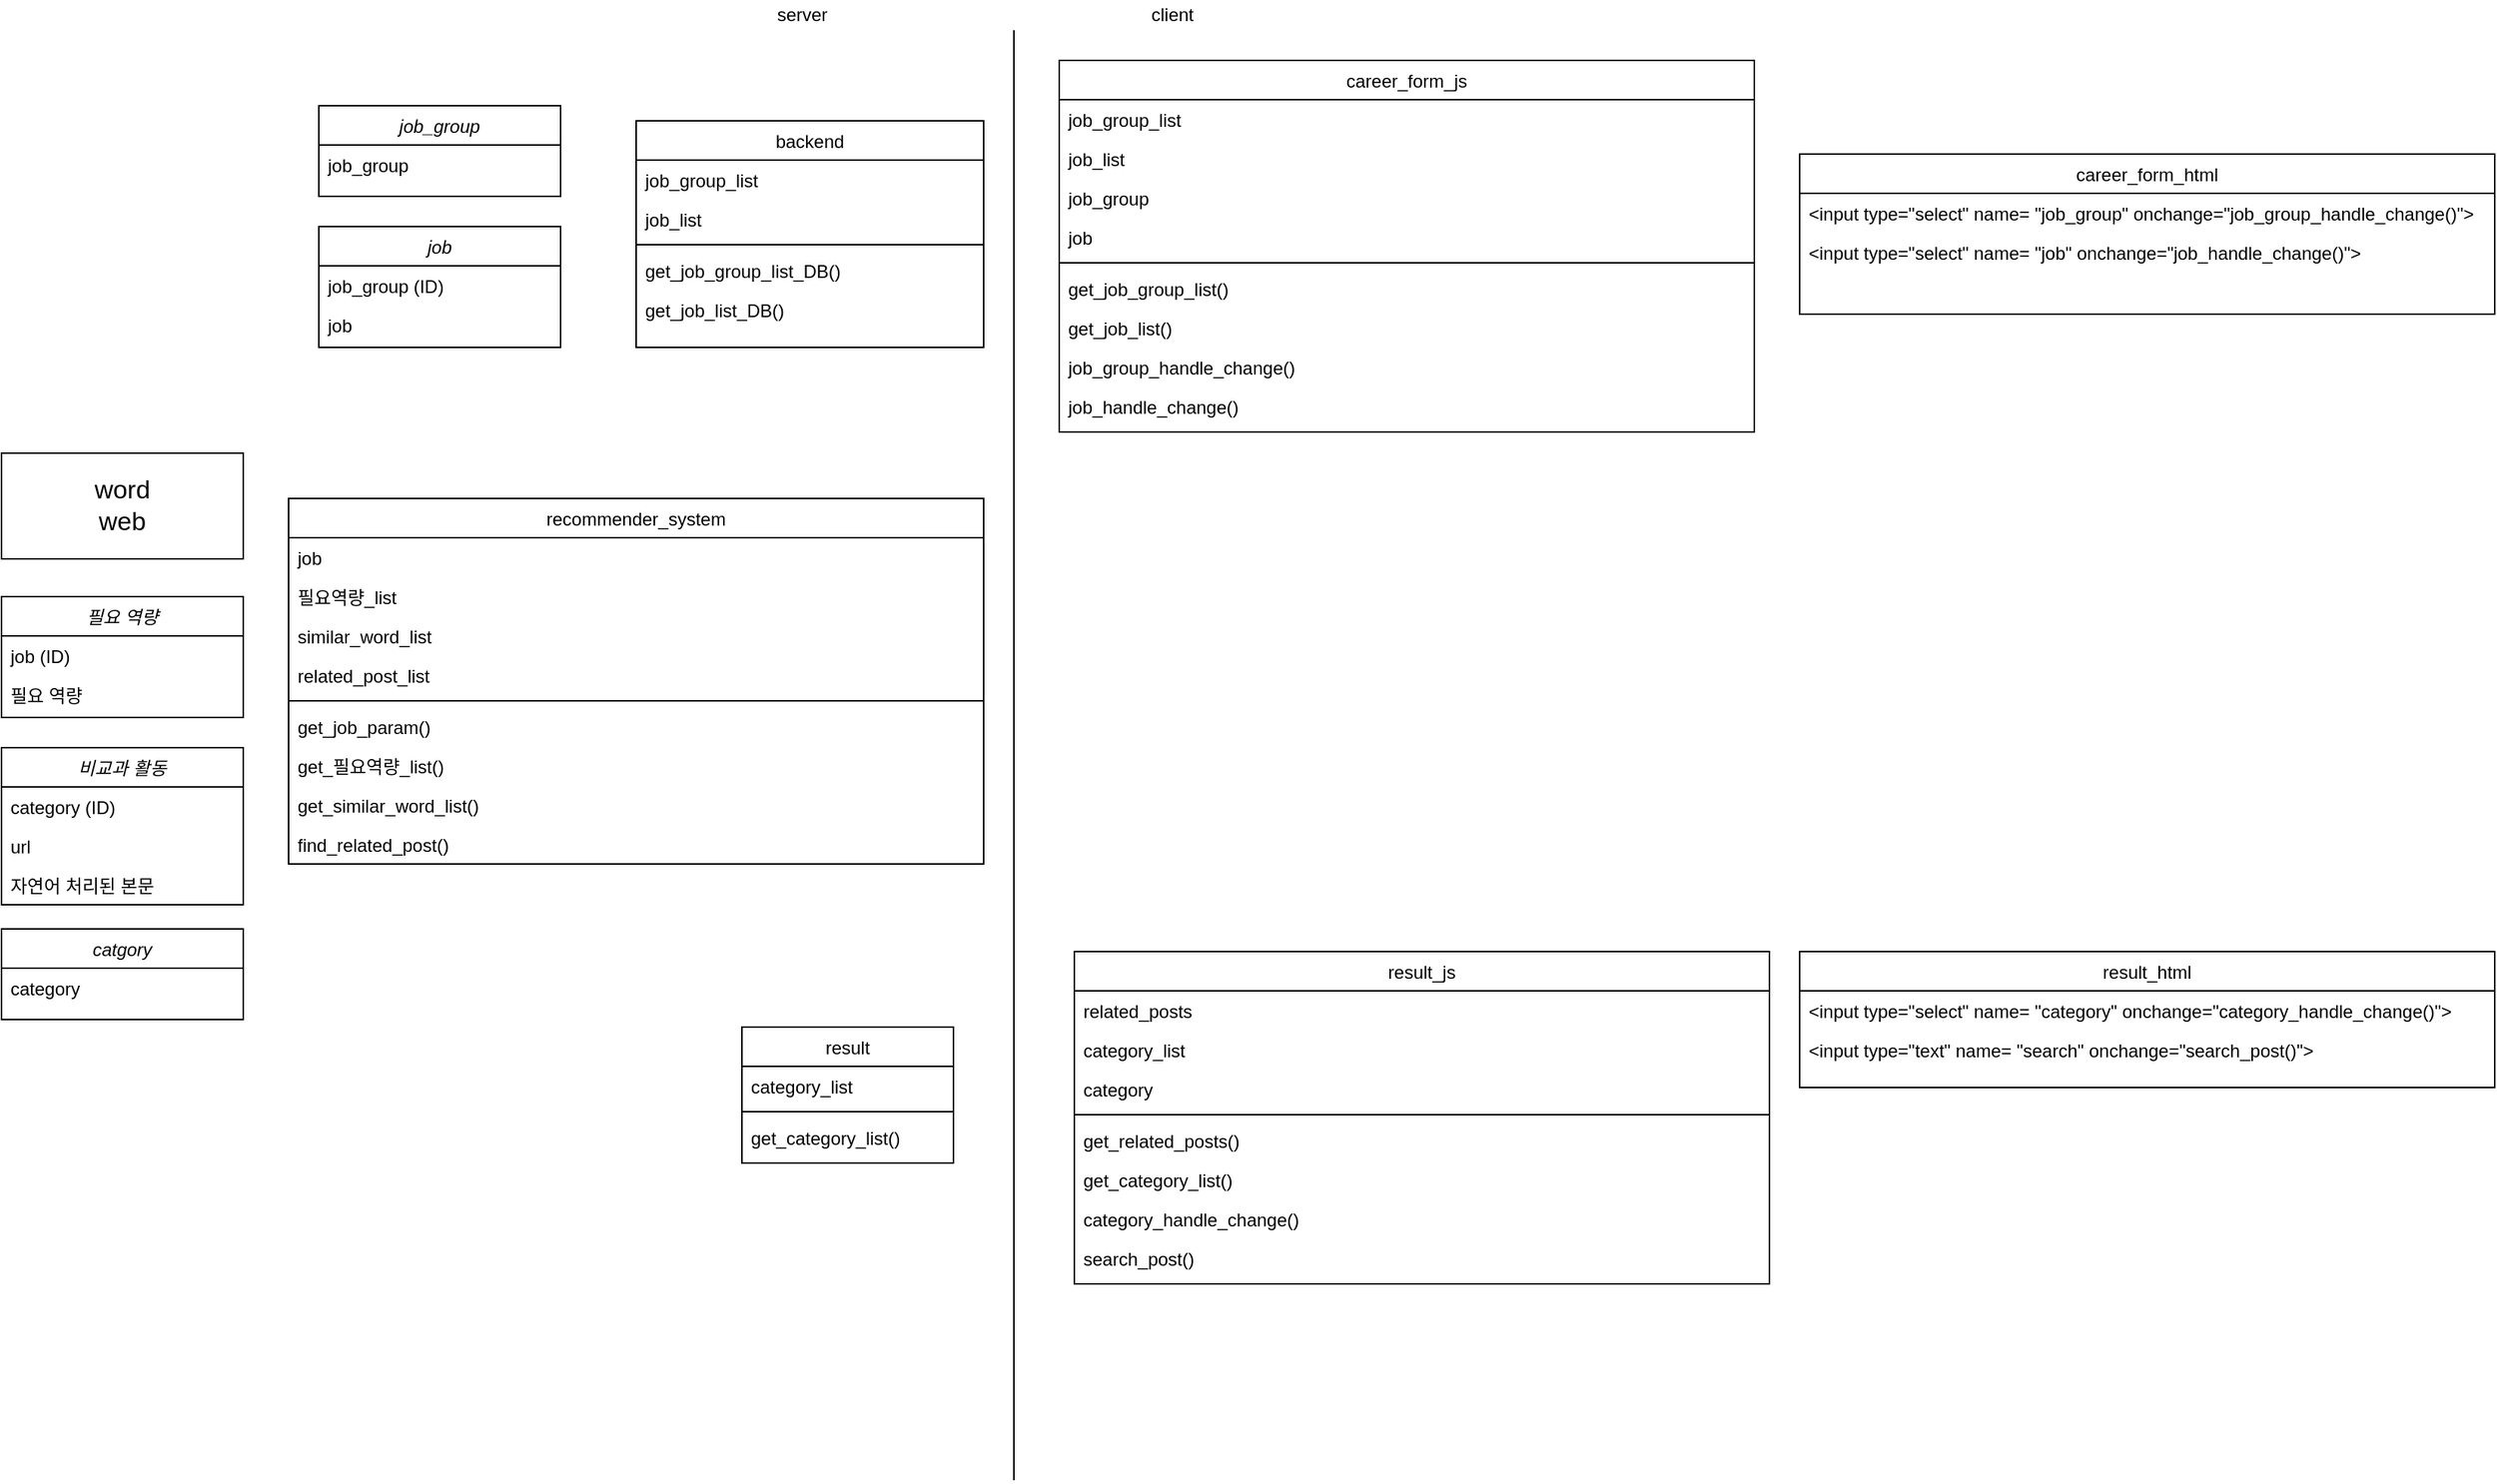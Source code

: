 <mxfile version="14.6.13" type="github">
  <diagram id="C5RBs43oDa-KdzZeNtuy" name="Page-1">
    <mxGraphModel dx="3197" dy="1270" grid="1" gridSize="10" guides="1" tooltips="1" connect="1" arrows="1" fold="1" page="1" pageScale="1" pageWidth="827" pageHeight="1169" math="0" shadow="0">
      <root>
        <mxCell id="WIyWlLk6GJQsqaUBKTNV-0" />
        <mxCell id="WIyWlLk6GJQsqaUBKTNV-1" parent="WIyWlLk6GJQsqaUBKTNV-0" />
        <mxCell id="CFYJjDGTkLDe7-xSTtco-0" value="필요 역량" style="swimlane;fontStyle=2;align=center;verticalAlign=top;childLayout=stackLayout;horizontal=1;startSize=26;horizontalStack=0;resizeParent=1;resizeLast=0;collapsible=1;marginBottom=0;rounded=0;shadow=0;strokeWidth=1;" parent="WIyWlLk6GJQsqaUBKTNV-1" vertex="1">
          <mxGeometry x="-670" y="435" width="160" height="80" as="geometry">
            <mxRectangle x="230" y="140" width="160" height="26" as="alternateBounds" />
          </mxGeometry>
        </mxCell>
        <mxCell id="CFYJjDGTkLDe7-xSTtco-1" value="job (ID)" style="text;align=left;verticalAlign=top;spacingLeft=4;spacingRight=4;overflow=hidden;rotatable=0;points=[[0,0.5],[1,0.5]];portConstraint=eastwest;rounded=0;shadow=0;html=0;" parent="CFYJjDGTkLDe7-xSTtco-0" vertex="1">
          <mxGeometry y="26" width="160" height="26" as="geometry" />
        </mxCell>
        <mxCell id="CFYJjDGTkLDe7-xSTtco-2" value="필요 역량" style="text;align=left;verticalAlign=top;spacingLeft=4;spacingRight=4;overflow=hidden;rotatable=0;points=[[0,0.5],[1,0.5]];portConstraint=eastwest;rounded=0;shadow=0;html=0;" parent="CFYJjDGTkLDe7-xSTtco-0" vertex="1">
          <mxGeometry y="52" width="160" height="26" as="geometry" />
        </mxCell>
        <mxCell id="CFYJjDGTkLDe7-xSTtco-3" value="career_form_js" style="swimlane;fontStyle=0;align=center;verticalAlign=top;childLayout=stackLayout;horizontal=1;startSize=26;horizontalStack=0;resizeParent=1;resizeLast=0;collapsible=1;marginBottom=0;rounded=0;shadow=0;strokeWidth=1;" parent="WIyWlLk6GJQsqaUBKTNV-1" vertex="1">
          <mxGeometry x="30" y="80" width="460" height="246" as="geometry">
            <mxRectangle x="340" y="82" width="160" height="26" as="alternateBounds" />
          </mxGeometry>
        </mxCell>
        <mxCell id="CFYJjDGTkLDe7-xSTtco-4" value="job_group_list" style="text;align=left;verticalAlign=top;spacingLeft=4;spacingRight=4;overflow=hidden;rotatable=0;points=[[0,0.5],[1,0.5]];portConstraint=eastwest;" parent="CFYJjDGTkLDe7-xSTtco-3" vertex="1">
          <mxGeometry y="26" width="460" height="26" as="geometry" />
        </mxCell>
        <mxCell id="CFYJjDGTkLDe7-xSTtco-5" value="job_list" style="text;align=left;verticalAlign=top;spacingLeft=4;spacingRight=4;overflow=hidden;rotatable=0;points=[[0,0.5],[1,0.5]];portConstraint=eastwest;rounded=0;shadow=0;html=0;" parent="CFYJjDGTkLDe7-xSTtco-3" vertex="1">
          <mxGeometry y="52" width="460" height="26" as="geometry" />
        </mxCell>
        <mxCell id="CFYJjDGTkLDe7-xSTtco-6" value="job_group" style="text;align=left;verticalAlign=top;spacingLeft=4;spacingRight=4;overflow=hidden;rotatable=0;points=[[0,0.5],[1,0.5]];portConstraint=eastwest;" parent="CFYJjDGTkLDe7-xSTtco-3" vertex="1">
          <mxGeometry y="78" width="460" height="26" as="geometry" />
        </mxCell>
        <mxCell id="CFYJjDGTkLDe7-xSTtco-7" value="job" style="text;align=left;verticalAlign=top;spacingLeft=4;spacingRight=4;overflow=hidden;rotatable=0;points=[[0,0.5],[1,0.5]];portConstraint=eastwest;rounded=0;shadow=0;html=0;" parent="CFYJjDGTkLDe7-xSTtco-3" vertex="1">
          <mxGeometry y="104" width="460" height="26" as="geometry" />
        </mxCell>
        <mxCell id="CFYJjDGTkLDe7-xSTtco-8" value="" style="line;html=1;strokeWidth=1;align=left;verticalAlign=middle;spacingTop=-1;spacingLeft=3;spacingRight=3;rotatable=0;labelPosition=right;points=[];portConstraint=eastwest;" parent="CFYJjDGTkLDe7-xSTtco-3" vertex="1">
          <mxGeometry y="130" width="460" height="8" as="geometry" />
        </mxCell>
        <mxCell id="CFYJjDGTkLDe7-xSTtco-9" value="get_job_group_list()" style="text;align=left;verticalAlign=top;spacingLeft=4;spacingRight=4;overflow=hidden;rotatable=0;points=[[0,0.5],[1,0.5]];portConstraint=eastwest;" parent="CFYJjDGTkLDe7-xSTtco-3" vertex="1">
          <mxGeometry y="138" width="460" height="26" as="geometry" />
        </mxCell>
        <mxCell id="CFYJjDGTkLDe7-xSTtco-10" value="get_job_list()" style="text;align=left;verticalAlign=top;spacingLeft=4;spacingRight=4;overflow=hidden;rotatable=0;points=[[0,0.5],[1,0.5]];portConstraint=eastwest;" parent="CFYJjDGTkLDe7-xSTtco-3" vertex="1">
          <mxGeometry y="164" width="460" height="26" as="geometry" />
        </mxCell>
        <mxCell id="CFYJjDGTkLDe7-xSTtco-11" value="job_group_handle_change()" style="text;align=left;verticalAlign=top;spacingLeft=4;spacingRight=4;overflow=hidden;rotatable=0;points=[[0,0.5],[1,0.5]];portConstraint=eastwest;" parent="CFYJjDGTkLDe7-xSTtco-3" vertex="1">
          <mxGeometry y="190" width="460" height="26" as="geometry" />
        </mxCell>
        <mxCell id="CFYJjDGTkLDe7-xSTtco-12" value="job_handle_change()" style="text;align=left;verticalAlign=top;spacingLeft=4;spacingRight=4;overflow=hidden;rotatable=0;points=[[0,0.5],[1,0.5]];portConstraint=eastwest;" parent="CFYJjDGTkLDe7-xSTtco-3" vertex="1">
          <mxGeometry y="216" width="460" height="26" as="geometry" />
        </mxCell>
        <mxCell id="CFYJjDGTkLDe7-xSTtco-16" value="job" style="swimlane;fontStyle=2;align=center;verticalAlign=top;childLayout=stackLayout;horizontal=1;startSize=26;horizontalStack=0;resizeParent=1;resizeLast=0;collapsible=1;marginBottom=0;rounded=0;shadow=0;strokeWidth=1;" parent="WIyWlLk6GJQsqaUBKTNV-1" vertex="1">
          <mxGeometry x="-460" y="190" width="160" height="80" as="geometry">
            <mxRectangle x="230" y="140" width="160" height="26" as="alternateBounds" />
          </mxGeometry>
        </mxCell>
        <mxCell id="CFYJjDGTkLDe7-xSTtco-17" value="job_group (ID)" style="text;align=left;verticalAlign=top;spacingLeft=4;spacingRight=4;overflow=hidden;rotatable=0;points=[[0,0.5],[1,0.5]];portConstraint=eastwest;" parent="CFYJjDGTkLDe7-xSTtco-16" vertex="1">
          <mxGeometry y="26" width="160" height="26" as="geometry" />
        </mxCell>
        <mxCell id="CFYJjDGTkLDe7-xSTtco-18" value="job" style="text;align=left;verticalAlign=top;spacingLeft=4;spacingRight=4;overflow=hidden;rotatable=0;points=[[0,0.5],[1,0.5]];portConstraint=eastwest;rounded=0;shadow=0;html=0;" parent="CFYJjDGTkLDe7-xSTtco-16" vertex="1">
          <mxGeometry y="52" width="160" height="26" as="geometry" />
        </mxCell>
        <mxCell id="CFYJjDGTkLDe7-xSTtco-19" value="result_js" style="swimlane;fontStyle=0;align=center;verticalAlign=top;childLayout=stackLayout;horizontal=1;startSize=26;horizontalStack=0;resizeParent=1;resizeLast=0;collapsible=1;marginBottom=0;rounded=0;shadow=0;strokeWidth=1;" parent="WIyWlLk6GJQsqaUBKTNV-1" vertex="1">
          <mxGeometry x="40" y="670" width="460" height="220" as="geometry">
            <mxRectangle x="340" y="82" width="160" height="26" as="alternateBounds" />
          </mxGeometry>
        </mxCell>
        <mxCell id="CFYJjDGTkLDe7-xSTtco-20" value="related_posts" style="text;align=left;verticalAlign=top;spacingLeft=4;spacingRight=4;overflow=hidden;rotatable=0;points=[[0,0.5],[1,0.5]];portConstraint=eastwest;rounded=0;shadow=0;html=0;" parent="CFYJjDGTkLDe7-xSTtco-19" vertex="1">
          <mxGeometry y="26" width="460" height="26" as="geometry" />
        </mxCell>
        <mxCell id="CFYJjDGTkLDe7-xSTtco-21" value="category_list" style="text;align=left;verticalAlign=top;spacingLeft=4;spacingRight=4;overflow=hidden;rotatable=0;points=[[0,0.5],[1,0.5]];portConstraint=eastwest;rounded=0;shadow=0;html=0;" parent="CFYJjDGTkLDe7-xSTtco-19" vertex="1">
          <mxGeometry y="52" width="460" height="26" as="geometry" />
        </mxCell>
        <mxCell id="CFYJjDGTkLDe7-xSTtco-22" value="category" style="text;align=left;verticalAlign=top;spacingLeft=4;spacingRight=4;overflow=hidden;rotatable=0;points=[[0,0.5],[1,0.5]];portConstraint=eastwest;rounded=0;shadow=0;html=0;" parent="CFYJjDGTkLDe7-xSTtco-19" vertex="1">
          <mxGeometry y="78" width="460" height="26" as="geometry" />
        </mxCell>
        <mxCell id="CFYJjDGTkLDe7-xSTtco-23" value="" style="line;html=1;strokeWidth=1;align=left;verticalAlign=middle;spacingTop=-1;spacingLeft=3;spacingRight=3;rotatable=0;labelPosition=right;points=[];portConstraint=eastwest;" parent="CFYJjDGTkLDe7-xSTtco-19" vertex="1">
          <mxGeometry y="104" width="460" height="8" as="geometry" />
        </mxCell>
        <mxCell id="CFYJjDGTkLDe7-xSTtco-24" value="get_related_posts()" style="text;align=left;verticalAlign=top;spacingLeft=4;spacingRight=4;overflow=hidden;rotatable=0;points=[[0,0.5],[1,0.5]];portConstraint=eastwest;" parent="CFYJjDGTkLDe7-xSTtco-19" vertex="1">
          <mxGeometry y="112" width="460" height="26" as="geometry" />
        </mxCell>
        <mxCell id="CFYJjDGTkLDe7-xSTtco-25" value="get_category_list()" style="text;align=left;verticalAlign=top;spacingLeft=4;spacingRight=4;overflow=hidden;rotatable=0;points=[[0,0.5],[1,0.5]];portConstraint=eastwest;" parent="CFYJjDGTkLDe7-xSTtco-19" vertex="1">
          <mxGeometry y="138" width="460" height="26" as="geometry" />
        </mxCell>
        <mxCell id="CFYJjDGTkLDe7-xSTtco-26" value="category_handle_change()" style="text;align=left;verticalAlign=top;spacingLeft=4;spacingRight=4;overflow=hidden;rotatable=0;points=[[0,0.5],[1,0.5]];portConstraint=eastwest;" parent="CFYJjDGTkLDe7-xSTtco-19" vertex="1">
          <mxGeometry y="164" width="460" height="26" as="geometry" />
        </mxCell>
        <mxCell id="CFYJjDGTkLDe7-xSTtco-27" value="search_post()" style="text;align=left;verticalAlign=top;spacingLeft=4;spacingRight=4;overflow=hidden;rotatable=0;points=[[0,0.5],[1,0.5]];portConstraint=eastwest;" parent="CFYJjDGTkLDe7-xSTtco-19" vertex="1">
          <mxGeometry y="190" width="460" height="26" as="geometry" />
        </mxCell>
        <mxCell id="CFYJjDGTkLDe7-xSTtco-32" value="job_group" style="swimlane;fontStyle=2;align=center;verticalAlign=top;childLayout=stackLayout;horizontal=1;startSize=26;horizontalStack=0;resizeParent=1;resizeLast=0;collapsible=1;marginBottom=0;rounded=0;shadow=0;strokeWidth=1;" parent="WIyWlLk6GJQsqaUBKTNV-1" vertex="1">
          <mxGeometry x="-460" y="110" width="160" height="60" as="geometry">
            <mxRectangle x="230" y="140" width="160" height="26" as="alternateBounds" />
          </mxGeometry>
        </mxCell>
        <mxCell id="CFYJjDGTkLDe7-xSTtco-33" value="job_group " style="text;align=left;verticalAlign=top;spacingLeft=4;spacingRight=4;overflow=hidden;rotatable=0;points=[[0,0.5],[1,0.5]];portConstraint=eastwest;" parent="CFYJjDGTkLDe7-xSTtco-32" vertex="1">
          <mxGeometry y="26" width="160" height="26" as="geometry" />
        </mxCell>
        <mxCell id="CFYJjDGTkLDe7-xSTtco-34" value="비교과 활동" style="swimlane;fontStyle=2;align=center;verticalAlign=top;childLayout=stackLayout;horizontal=1;startSize=26;horizontalStack=0;resizeParent=1;resizeLast=0;collapsible=1;marginBottom=0;rounded=0;shadow=0;strokeWidth=1;" parent="WIyWlLk6GJQsqaUBKTNV-1" vertex="1">
          <mxGeometry x="-670" y="535" width="160" height="104" as="geometry">
            <mxRectangle x="230" y="140" width="160" height="26" as="alternateBounds" />
          </mxGeometry>
        </mxCell>
        <mxCell id="CFYJjDGTkLDe7-xSTtco-35" value="category (ID)" style="text;align=left;verticalAlign=top;spacingLeft=4;spacingRight=4;overflow=hidden;rotatable=0;points=[[0,0.5],[1,0.5]];portConstraint=eastwest;rounded=0;shadow=0;html=0;" parent="CFYJjDGTkLDe7-xSTtco-34" vertex="1">
          <mxGeometry y="26" width="160" height="26" as="geometry" />
        </mxCell>
        <mxCell id="CFYJjDGTkLDe7-xSTtco-36" value="url" style="text;align=left;verticalAlign=top;spacingLeft=4;spacingRight=4;overflow=hidden;rotatable=0;points=[[0,0.5],[1,0.5]];portConstraint=eastwest;rounded=0;shadow=0;html=0;" parent="CFYJjDGTkLDe7-xSTtco-34" vertex="1">
          <mxGeometry y="52" width="160" height="26" as="geometry" />
        </mxCell>
        <mxCell id="CFYJjDGTkLDe7-xSTtco-37" value="자연어 처리된 본문" style="text;align=left;verticalAlign=top;spacingLeft=4;spacingRight=4;overflow=hidden;rotatable=0;points=[[0,0.5],[1,0.5]];portConstraint=eastwest;rounded=0;shadow=0;html=0;" parent="CFYJjDGTkLDe7-xSTtco-34" vertex="1">
          <mxGeometry y="78" width="160" height="26" as="geometry" />
        </mxCell>
        <mxCell id="CFYJjDGTkLDe7-xSTtco-38" value="catgory" style="swimlane;fontStyle=2;align=center;verticalAlign=top;childLayout=stackLayout;horizontal=1;startSize=26;horizontalStack=0;resizeParent=1;resizeLast=0;collapsible=1;marginBottom=0;rounded=0;shadow=0;strokeWidth=1;" parent="WIyWlLk6GJQsqaUBKTNV-1" vertex="1">
          <mxGeometry x="-670" y="655" width="160" height="60" as="geometry">
            <mxRectangle x="230" y="140" width="160" height="26" as="alternateBounds" />
          </mxGeometry>
        </mxCell>
        <mxCell id="CFYJjDGTkLDe7-xSTtco-39" value="category " style="text;align=left;verticalAlign=top;spacingLeft=4;spacingRight=4;overflow=hidden;rotatable=0;points=[[0,0.5],[1,0.5]];portConstraint=eastwest;rounded=0;shadow=0;html=0;" parent="CFYJjDGTkLDe7-xSTtco-38" vertex="1">
          <mxGeometry y="26" width="160" height="26" as="geometry" />
        </mxCell>
        <mxCell id="CFYJjDGTkLDe7-xSTtco-40" value="recommender_system" style="swimlane;fontStyle=0;align=center;verticalAlign=top;childLayout=stackLayout;horizontal=1;startSize=26;horizontalStack=0;resizeParent=1;resizeLast=0;collapsible=1;marginBottom=0;rounded=0;shadow=0;strokeWidth=1;" parent="WIyWlLk6GJQsqaUBKTNV-1" vertex="1">
          <mxGeometry x="-480" y="370" width="460" height="242" as="geometry">
            <mxRectangle x="340" y="82" width="160" height="26" as="alternateBounds" />
          </mxGeometry>
        </mxCell>
        <mxCell id="CFYJjDGTkLDe7-xSTtco-41" value="job" style="text;align=left;verticalAlign=top;spacingLeft=4;spacingRight=4;overflow=hidden;rotatable=0;points=[[0,0.5],[1,0.5]];portConstraint=eastwest;rounded=0;shadow=0;html=0;" parent="CFYJjDGTkLDe7-xSTtco-40" vertex="1">
          <mxGeometry y="26" width="460" height="26" as="geometry" />
        </mxCell>
        <mxCell id="CFYJjDGTkLDe7-xSTtco-42" value="필요역량_list" style="text;align=left;verticalAlign=top;spacingLeft=4;spacingRight=4;overflow=hidden;rotatable=0;points=[[0,0.5],[1,0.5]];portConstraint=eastwest;rounded=0;shadow=0;html=0;" parent="CFYJjDGTkLDe7-xSTtco-40" vertex="1">
          <mxGeometry y="52" width="460" height="26" as="geometry" />
        </mxCell>
        <mxCell id="CFYJjDGTkLDe7-xSTtco-43" value="similar_word_list" style="text;align=left;verticalAlign=top;spacingLeft=4;spacingRight=4;overflow=hidden;rotatable=0;points=[[0,0.5],[1,0.5]];portConstraint=eastwest;rounded=0;shadow=0;html=0;" parent="CFYJjDGTkLDe7-xSTtco-40" vertex="1">
          <mxGeometry y="78" width="460" height="26" as="geometry" />
        </mxCell>
        <mxCell id="CFYJjDGTkLDe7-xSTtco-44" value="related_post_list" style="text;align=left;verticalAlign=top;spacingLeft=4;spacingRight=4;overflow=hidden;rotatable=0;points=[[0,0.5],[1,0.5]];portConstraint=eastwest;rounded=0;shadow=0;html=0;" parent="CFYJjDGTkLDe7-xSTtco-40" vertex="1">
          <mxGeometry y="104" width="460" height="26" as="geometry" />
        </mxCell>
        <mxCell id="CFYJjDGTkLDe7-xSTtco-45" value="" style="line;html=1;strokeWidth=1;align=left;verticalAlign=middle;spacingTop=-1;spacingLeft=3;spacingRight=3;rotatable=0;labelPosition=right;points=[];portConstraint=eastwest;" parent="CFYJjDGTkLDe7-xSTtco-40" vertex="1">
          <mxGeometry y="130" width="460" height="8" as="geometry" />
        </mxCell>
        <mxCell id="CFYJjDGTkLDe7-xSTtco-46" value="get_job_param()" style="text;align=left;verticalAlign=top;spacingLeft=4;spacingRight=4;overflow=hidden;rotatable=0;points=[[0,0.5],[1,0.5]];portConstraint=eastwest;" parent="CFYJjDGTkLDe7-xSTtco-40" vertex="1">
          <mxGeometry y="138" width="460" height="26" as="geometry" />
        </mxCell>
        <mxCell id="CFYJjDGTkLDe7-xSTtco-47" value="get_필요역량_list()" style="text;align=left;verticalAlign=top;spacingLeft=4;spacingRight=4;overflow=hidden;rotatable=0;points=[[0,0.5],[1,0.5]];portConstraint=eastwest;" parent="CFYJjDGTkLDe7-xSTtco-40" vertex="1">
          <mxGeometry y="164" width="460" height="26" as="geometry" />
        </mxCell>
        <mxCell id="CFYJjDGTkLDe7-xSTtco-48" value="get_similar_word_list()" style="text;align=left;verticalAlign=top;spacingLeft=4;spacingRight=4;overflow=hidden;rotatable=0;points=[[0,0.5],[1,0.5]];portConstraint=eastwest;" parent="CFYJjDGTkLDe7-xSTtco-40" vertex="1">
          <mxGeometry y="190" width="460" height="26" as="geometry" />
        </mxCell>
        <mxCell id="CFYJjDGTkLDe7-xSTtco-49" value="find_related_post()" style="text;align=left;verticalAlign=top;spacingLeft=4;spacingRight=4;overflow=hidden;rotatable=0;points=[[0,0.5],[1,0.5]];portConstraint=eastwest;" parent="CFYJjDGTkLDe7-xSTtco-40" vertex="1">
          <mxGeometry y="216" width="460" height="26" as="geometry" />
        </mxCell>
        <mxCell id="CFYJjDGTkLDe7-xSTtco-50" value="" style="rounded=0;whiteSpace=wrap;html=1;" parent="WIyWlLk6GJQsqaUBKTNV-1" vertex="1">
          <mxGeometry x="-670" y="340" width="160" height="70" as="geometry" />
        </mxCell>
        <mxCell id="CFYJjDGTkLDe7-xSTtco-51" value="word web" style="text;html=1;strokeColor=none;fillColor=none;align=center;verticalAlign=middle;whiteSpace=wrap;rounded=0;strokeWidth=5;fontSize=17;" parent="WIyWlLk6GJQsqaUBKTNV-1" vertex="1">
          <mxGeometry x="-625" y="355" width="70" height="40" as="geometry" />
        </mxCell>
        <mxCell id="5WGVHGnrSJuGBDxiV0p5-0" value="backend" style="swimlane;fontStyle=0;align=center;verticalAlign=top;childLayout=stackLayout;horizontal=1;startSize=26;horizontalStack=0;resizeParent=1;resizeLast=0;collapsible=1;marginBottom=0;rounded=0;shadow=0;strokeWidth=1;" vertex="1" parent="WIyWlLk6GJQsqaUBKTNV-1">
          <mxGeometry x="-250" y="120" width="230" height="150" as="geometry">
            <mxRectangle x="340" y="82" width="160" height="26" as="alternateBounds" />
          </mxGeometry>
        </mxCell>
        <mxCell id="5WGVHGnrSJuGBDxiV0p5-1" value="job_group_list" style="text;align=left;verticalAlign=top;spacingLeft=4;spacingRight=4;overflow=hidden;rotatable=0;points=[[0,0.5],[1,0.5]];portConstraint=eastwest;" vertex="1" parent="5WGVHGnrSJuGBDxiV0p5-0">
          <mxGeometry y="26" width="230" height="26" as="geometry" />
        </mxCell>
        <mxCell id="5WGVHGnrSJuGBDxiV0p5-2" value="job_list" style="text;align=left;verticalAlign=top;spacingLeft=4;spacingRight=4;overflow=hidden;rotatable=0;points=[[0,0.5],[1,0.5]];portConstraint=eastwest;rounded=0;shadow=0;html=0;" vertex="1" parent="5WGVHGnrSJuGBDxiV0p5-0">
          <mxGeometry y="52" width="230" height="26" as="geometry" />
        </mxCell>
        <mxCell id="5WGVHGnrSJuGBDxiV0p5-5" value="" style="line;html=1;strokeWidth=1;align=left;verticalAlign=middle;spacingTop=-1;spacingLeft=3;spacingRight=3;rotatable=0;labelPosition=right;points=[];portConstraint=eastwest;" vertex="1" parent="5WGVHGnrSJuGBDxiV0p5-0">
          <mxGeometry y="78" width="230" height="8" as="geometry" />
        </mxCell>
        <mxCell id="5WGVHGnrSJuGBDxiV0p5-6" value="get_job_group_list_DB()" style="text;align=left;verticalAlign=top;spacingLeft=4;spacingRight=4;overflow=hidden;rotatable=0;points=[[0,0.5],[1,0.5]];portConstraint=eastwest;" vertex="1" parent="5WGVHGnrSJuGBDxiV0p5-0">
          <mxGeometry y="86" width="230" height="26" as="geometry" />
        </mxCell>
        <mxCell id="5WGVHGnrSJuGBDxiV0p5-7" value="get_job_list_DB()" style="text;align=left;verticalAlign=top;spacingLeft=4;spacingRight=4;overflow=hidden;rotatable=0;points=[[0,0.5],[1,0.5]];portConstraint=eastwest;" vertex="1" parent="5WGVHGnrSJuGBDxiV0p5-0">
          <mxGeometry y="112" width="230" height="26" as="geometry" />
        </mxCell>
        <mxCell id="5WGVHGnrSJuGBDxiV0p5-14" value="career_form_html" style="swimlane;fontStyle=0;align=center;verticalAlign=top;childLayout=stackLayout;horizontal=1;startSize=26;horizontalStack=0;resizeParent=1;resizeLast=0;collapsible=1;marginBottom=0;rounded=0;shadow=0;strokeWidth=1;" vertex="1" parent="WIyWlLk6GJQsqaUBKTNV-1">
          <mxGeometry x="520" y="142" width="460" height="106" as="geometry">
            <mxRectangle x="340" y="82" width="160" height="26" as="alternateBounds" />
          </mxGeometry>
        </mxCell>
        <mxCell id="5WGVHGnrSJuGBDxiV0p5-25" value="&lt;input type=&quot;select&quot; name= &quot;job_group&quot; onchange=&quot;job_group_handle_change()&quot;&gt;" style="text;align=left;verticalAlign=top;spacingLeft=4;spacingRight=4;overflow=hidden;rotatable=0;points=[[0,0.5],[1,0.5]];portConstraint=eastwest;" vertex="1" parent="5WGVHGnrSJuGBDxiV0p5-14">
          <mxGeometry y="26" width="460" height="26" as="geometry" />
        </mxCell>
        <mxCell id="5WGVHGnrSJuGBDxiV0p5-26" value="&lt;input type=&quot;select&quot; name= &quot;job&quot; onchange=&quot;job_handle_change()&quot;&gt;" style="text;align=left;verticalAlign=top;spacingLeft=4;spacingRight=4;overflow=hidden;rotatable=0;points=[[0,0.5],[1,0.5]];portConstraint=eastwest;rounded=0;shadow=0;html=0;" vertex="1" parent="5WGVHGnrSJuGBDxiV0p5-14">
          <mxGeometry y="52" width="460" height="26" as="geometry" />
        </mxCell>
        <mxCell id="5WGVHGnrSJuGBDxiV0p5-27" value="" style="endArrow=none;html=1;" edge="1" parent="WIyWlLk6GJQsqaUBKTNV-1">
          <mxGeometry width="50" height="50" relative="1" as="geometry">
            <mxPoint y="1020" as="sourcePoint" />
            <mxPoint y="60" as="targetPoint" />
          </mxGeometry>
        </mxCell>
        <mxCell id="5WGVHGnrSJuGBDxiV0p5-28" value="server" style="text;html=1;strokeColor=none;fillColor=none;align=center;verticalAlign=middle;whiteSpace=wrap;rounded=0;" vertex="1" parent="WIyWlLk6GJQsqaUBKTNV-1">
          <mxGeometry x="-160" y="40" width="40" height="20" as="geometry" />
        </mxCell>
        <mxCell id="5WGVHGnrSJuGBDxiV0p5-29" value="client" style="text;html=1;strokeColor=none;fillColor=none;align=center;verticalAlign=middle;whiteSpace=wrap;rounded=0;" vertex="1" parent="WIyWlLk6GJQsqaUBKTNV-1">
          <mxGeometry x="85" y="40" width="40" height="20" as="geometry" />
        </mxCell>
        <mxCell id="5WGVHGnrSJuGBDxiV0p5-30" value="result" style="swimlane;fontStyle=0;align=center;verticalAlign=top;childLayout=stackLayout;horizontal=1;startSize=26;horizontalStack=0;resizeParent=1;resizeLast=0;collapsible=1;marginBottom=0;rounded=0;shadow=0;strokeWidth=1;" vertex="1" parent="WIyWlLk6GJQsqaUBKTNV-1">
          <mxGeometry x="-180" y="720" width="140" height="90" as="geometry">
            <mxRectangle x="340" y="82" width="160" height="26" as="alternateBounds" />
          </mxGeometry>
        </mxCell>
        <mxCell id="5WGVHGnrSJuGBDxiV0p5-32" value="category_list" style="text;align=left;verticalAlign=top;spacingLeft=4;spacingRight=4;overflow=hidden;rotatable=0;points=[[0,0.5],[1,0.5]];portConstraint=eastwest;rounded=0;shadow=0;html=0;" vertex="1" parent="5WGVHGnrSJuGBDxiV0p5-30">
          <mxGeometry y="26" width="140" height="26" as="geometry" />
        </mxCell>
        <mxCell id="5WGVHGnrSJuGBDxiV0p5-34" value="" style="line;html=1;strokeWidth=1;align=left;verticalAlign=middle;spacingTop=-1;spacingLeft=3;spacingRight=3;rotatable=0;labelPosition=right;points=[];portConstraint=eastwest;" vertex="1" parent="5WGVHGnrSJuGBDxiV0p5-30">
          <mxGeometry y="52" width="140" height="8" as="geometry" />
        </mxCell>
        <mxCell id="5WGVHGnrSJuGBDxiV0p5-36" value="get_category_list()" style="text;align=left;verticalAlign=top;spacingLeft=4;spacingRight=4;overflow=hidden;rotatable=0;points=[[0,0.5],[1,0.5]];portConstraint=eastwest;" vertex="1" parent="5WGVHGnrSJuGBDxiV0p5-30">
          <mxGeometry y="60" width="140" height="26" as="geometry" />
        </mxCell>
        <mxCell id="5WGVHGnrSJuGBDxiV0p5-42" value="result_html" style="swimlane;fontStyle=0;align=center;verticalAlign=top;childLayout=stackLayout;horizontal=1;startSize=26;horizontalStack=0;resizeParent=1;resizeLast=0;collapsible=1;marginBottom=0;rounded=0;shadow=0;strokeWidth=1;" vertex="1" parent="WIyWlLk6GJQsqaUBKTNV-1">
          <mxGeometry x="520" y="670" width="460" height="90" as="geometry">
            <mxRectangle x="340" y="82" width="160" height="26" as="alternateBounds" />
          </mxGeometry>
        </mxCell>
        <mxCell id="5WGVHGnrSJuGBDxiV0p5-52" value="&lt;input type=&quot;select&quot; name= &quot;category&quot; onchange=&quot;category_handle_change()&quot;&gt;" style="text;align=left;verticalAlign=top;spacingLeft=4;spacingRight=4;overflow=hidden;rotatable=0;points=[[0,0.5],[1,0.5]];portConstraint=eastwest;" vertex="1" parent="5WGVHGnrSJuGBDxiV0p5-42">
          <mxGeometry y="26" width="460" height="26" as="geometry" />
        </mxCell>
        <mxCell id="5WGVHGnrSJuGBDxiV0p5-53" value="&lt;input type=&quot;text&quot; name= &quot;search&quot; onchange=&quot;search_post()&quot;&gt;" style="text;align=left;verticalAlign=top;spacingLeft=4;spacingRight=4;overflow=hidden;rotatable=0;points=[[0,0.5],[1,0.5]];portConstraint=eastwest;rounded=0;shadow=0;html=0;" vertex="1" parent="5WGVHGnrSJuGBDxiV0p5-42">
          <mxGeometry y="52" width="460" height="26" as="geometry" />
        </mxCell>
      </root>
    </mxGraphModel>
  </diagram>
</mxfile>
